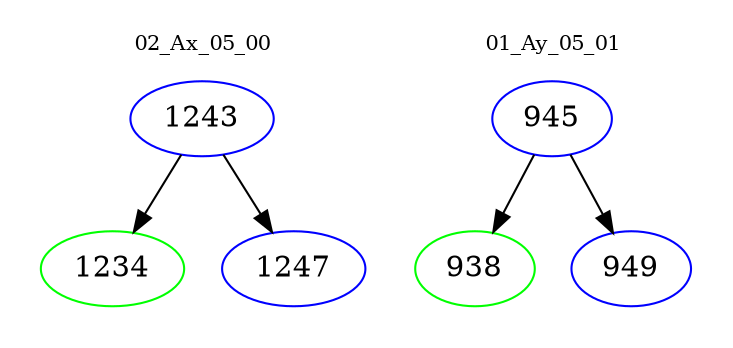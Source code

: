 digraph{
subgraph cluster_0 {
color = white
label = "02_Ax_05_00";
fontsize=10;
T0_1243 [label="1243", color="blue"]
T0_1243 -> T0_1234 [color="black"]
T0_1234 [label="1234", color="green"]
T0_1243 -> T0_1247 [color="black"]
T0_1247 [label="1247", color="blue"]
}
subgraph cluster_1 {
color = white
label = "01_Ay_05_01";
fontsize=10;
T1_945 [label="945", color="blue"]
T1_945 -> T1_938 [color="black"]
T1_938 [label="938", color="green"]
T1_945 -> T1_949 [color="black"]
T1_949 [label="949", color="blue"]
}
}
